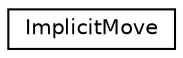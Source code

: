 digraph "Graphical Class Hierarchy"
{
  edge [fontname="Helvetica",fontsize="10",labelfontname="Helvetica",labelfontsize="10"];
  node [fontname="Helvetica",fontsize="10",shape=record];
  rankdir="LR";
  Node0 [label="ImplicitMove",height=0.2,width=0.4,color="black", fillcolor="white", style="filled",URL="$struct_implicit_move.html"];
}
